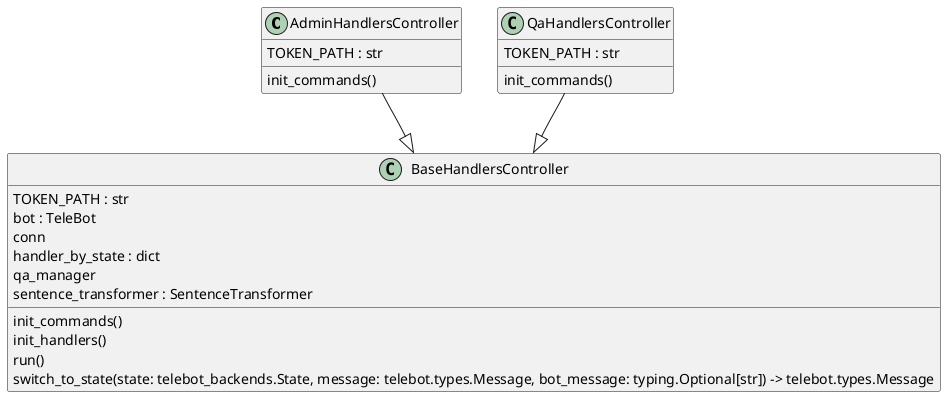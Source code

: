 @startuml
top to bottom direction

set namespaceSeparator none
class "AdminHandlersController" as QABot.controller.AdminHandlersController {
  TOKEN_PATH : str
  init_commands()
}
class "BaseHandlersController" as QABot.controller.BaseHandlersController {
  TOKEN_PATH : str
  bot : TeleBot
  conn
  handler_by_state : dict
  qa_manager
  sentence_transformer : SentenceTransformer
  init_commands()
  init_handlers()
  run()
  switch_to_state(state: telebot_backends.State, message: telebot.types.Message, bot_message: typing.Optional[str]) -> telebot.types.Message
}
class "QaHandlersController" as QABot.controller.QaHandlersController {
  TOKEN_PATH : str
  init_commands()
}
QABot.controller.AdminHandlersController --|> QABot.controller.BaseHandlersController
QABot.controller.QaHandlersController --|> QABot.controller.BaseHandlersController

@enduml
